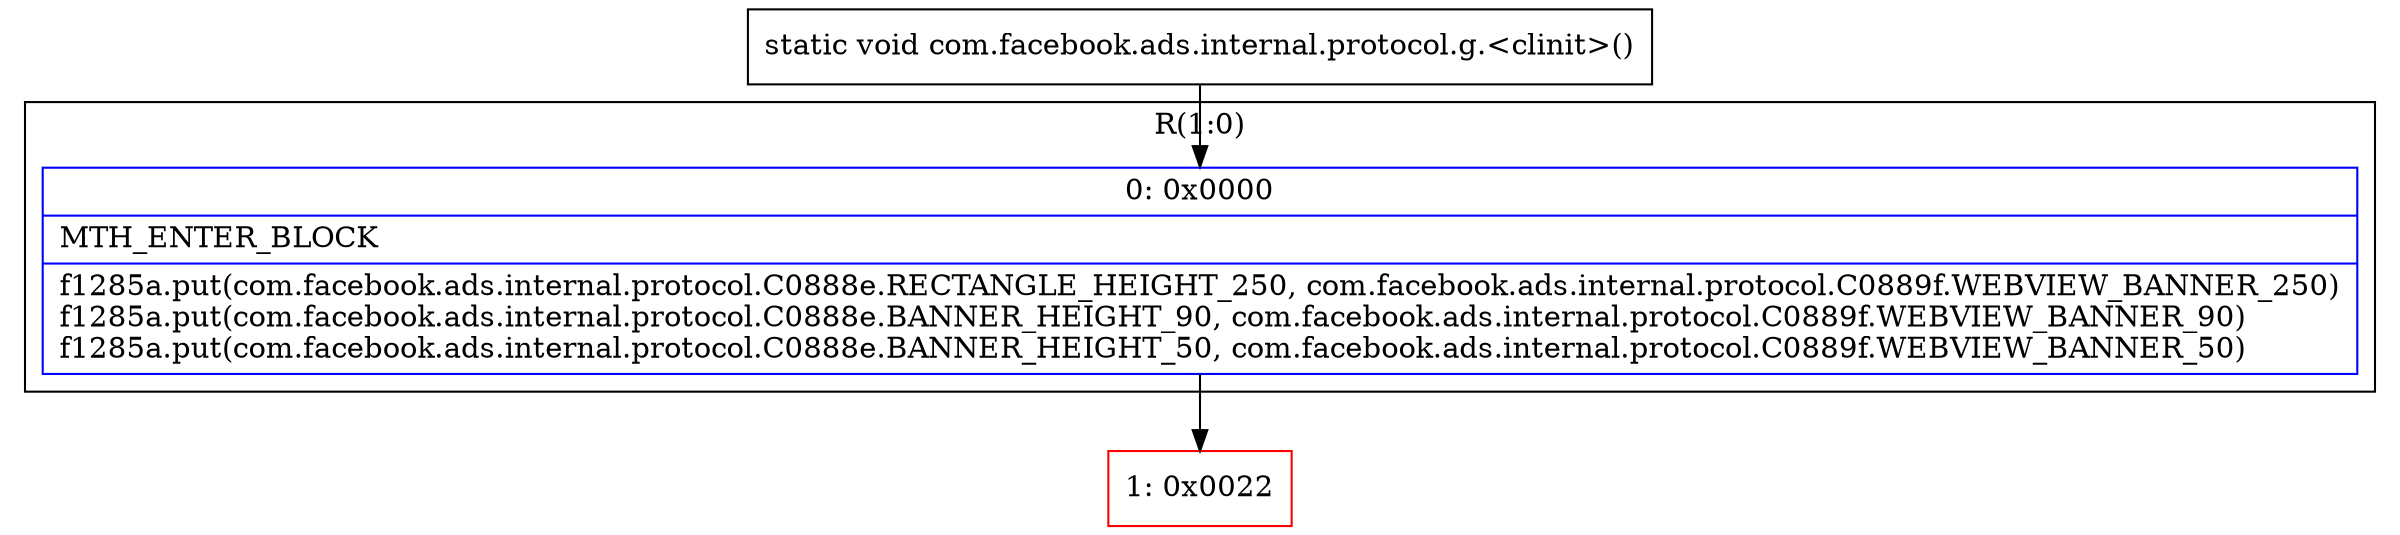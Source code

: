 digraph "CFG forcom.facebook.ads.internal.protocol.g.\<clinit\>()V" {
subgraph cluster_Region_1404938453 {
label = "R(1:0)";
node [shape=record,color=blue];
Node_0 [shape=record,label="{0\:\ 0x0000|MTH_ENTER_BLOCK\l|f1285a.put(com.facebook.ads.internal.protocol.C0888e.RECTANGLE_HEIGHT_250, com.facebook.ads.internal.protocol.C0889f.WEBVIEW_BANNER_250)\lf1285a.put(com.facebook.ads.internal.protocol.C0888e.BANNER_HEIGHT_90, com.facebook.ads.internal.protocol.C0889f.WEBVIEW_BANNER_90)\lf1285a.put(com.facebook.ads.internal.protocol.C0888e.BANNER_HEIGHT_50, com.facebook.ads.internal.protocol.C0889f.WEBVIEW_BANNER_50)\l}"];
}
Node_1 [shape=record,color=red,label="{1\:\ 0x0022}"];
MethodNode[shape=record,label="{static void com.facebook.ads.internal.protocol.g.\<clinit\>() }"];
MethodNode -> Node_0;
Node_0 -> Node_1;
}

